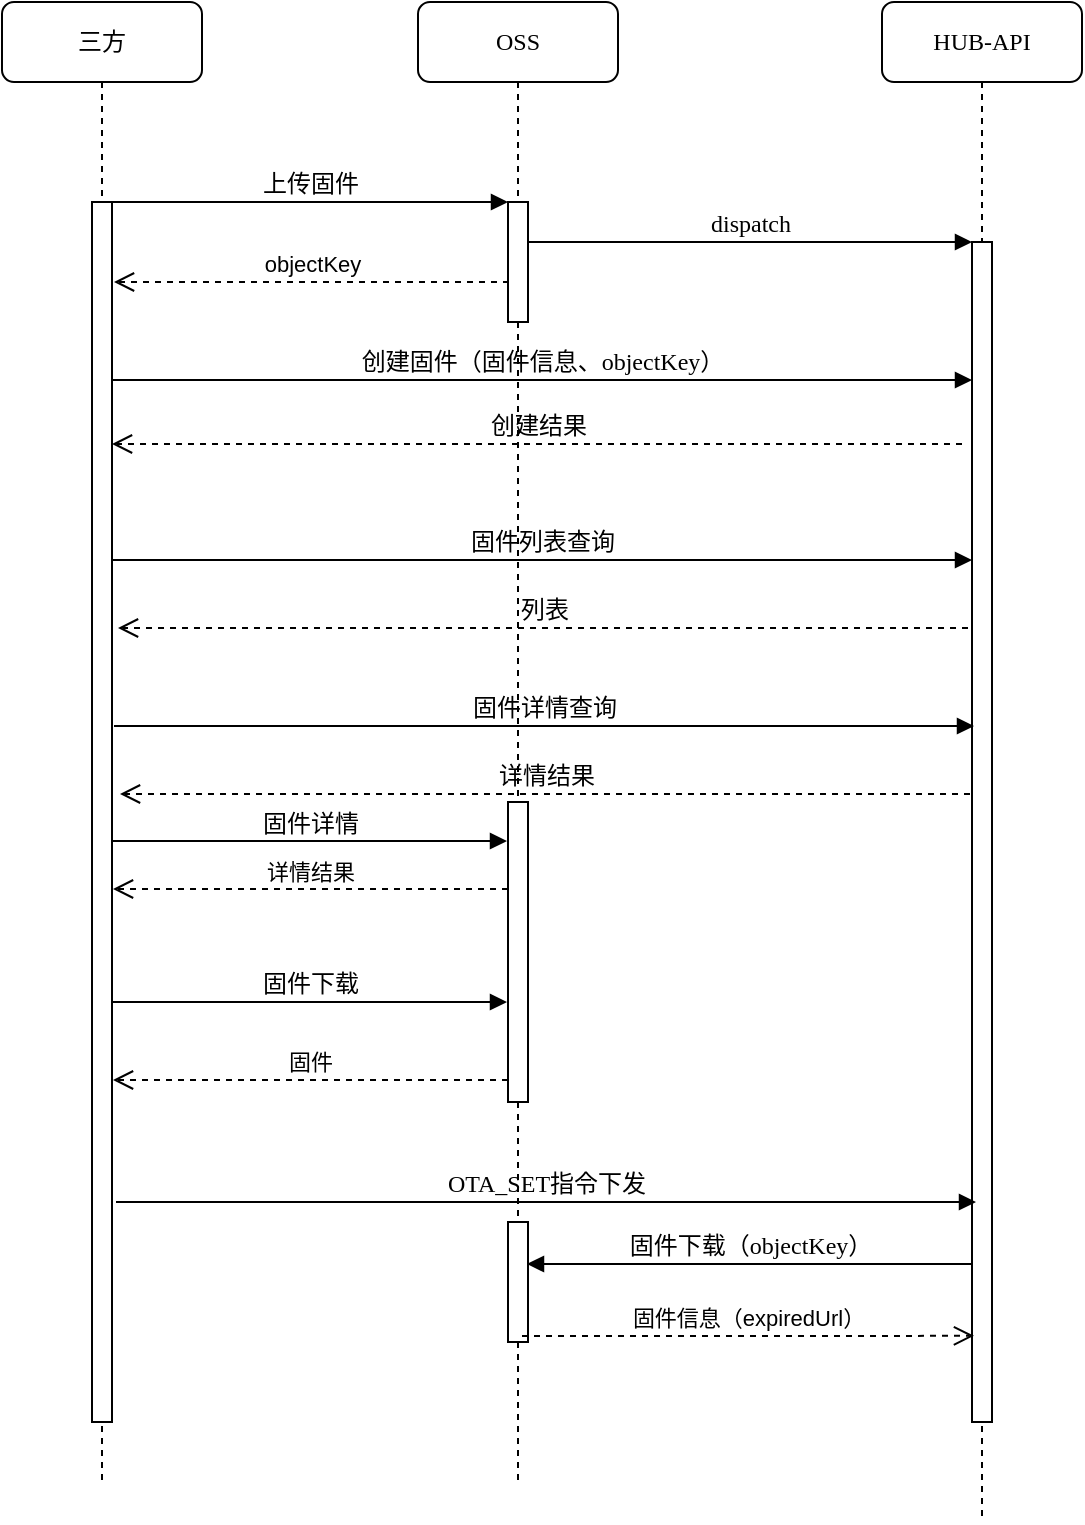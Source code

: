 <mxfile version="14.9.6" type="github">
  <diagram name="Page-1" id="13e1069c-82ec-6db2-03f1-153e76fe0fe0">
    <mxGraphModel dx="821" dy="532" grid="1" gridSize="10" guides="1" tooltips="1" connect="1" arrows="1" fold="1" page="1" pageScale="1" pageWidth="1100" pageHeight="850" background="none" math="0" shadow="0">
      <root>
        <mxCell id="0" />
        <mxCell id="1" parent="0" />
        <mxCell id="7baba1c4bc27f4b0-2" value="OSS" style="shape=umlLifeline;perimeter=lifelinePerimeter;whiteSpace=wrap;html=1;container=1;collapsible=0;recursiveResize=0;outlineConnect=0;rounded=1;shadow=0;comic=0;labelBackgroundColor=none;strokeWidth=1;fontFamily=Verdana;fontSize=12;align=center;" parent="1" vertex="1">
          <mxGeometry x="308" y="80" width="100" height="740" as="geometry" />
        </mxCell>
        <mxCell id="7baba1c4bc27f4b0-10" value="" style="html=1;points=[];perimeter=orthogonalPerimeter;rounded=0;shadow=0;comic=0;labelBackgroundColor=none;strokeWidth=1;fontFamily=Verdana;fontSize=12;align=center;" parent="7baba1c4bc27f4b0-2" vertex="1">
          <mxGeometry x="45" y="100" width="10" height="60" as="geometry" />
        </mxCell>
        <mxCell id="7baba1c4bc27f4b0-3" value="HUB-API" style="shape=umlLifeline;perimeter=lifelinePerimeter;whiteSpace=wrap;html=1;container=1;collapsible=0;recursiveResize=0;outlineConnect=0;rounded=1;shadow=0;comic=0;labelBackgroundColor=none;strokeWidth=1;fontFamily=Verdana;fontSize=12;align=center;" parent="1" vertex="1">
          <mxGeometry x="540" y="80" width="100" height="760" as="geometry" />
        </mxCell>
        <mxCell id="7baba1c4bc27f4b0-13" value="" style="html=1;points=[];perimeter=orthogonalPerimeter;rounded=0;shadow=0;comic=0;labelBackgroundColor=none;strokeWidth=1;fontFamily=Verdana;fontSize=12;align=center;" parent="7baba1c4bc27f4b0-3" vertex="1">
          <mxGeometry x="45" y="120" width="10" height="590" as="geometry" />
        </mxCell>
        <mxCell id="7baba1c4bc27f4b0-8" value="三方" style="shape=umlLifeline;perimeter=lifelinePerimeter;whiteSpace=wrap;html=1;container=1;collapsible=0;recursiveResize=0;outlineConnect=0;rounded=1;shadow=0;comic=0;labelBackgroundColor=none;strokeWidth=1;fontFamily=Verdana;fontSize=12;align=center;" parent="1" vertex="1">
          <mxGeometry x="100" y="80" width="100" height="740" as="geometry" />
        </mxCell>
        <mxCell id="7baba1c4bc27f4b0-9" value="" style="html=1;points=[];perimeter=orthogonalPerimeter;rounded=0;shadow=0;comic=0;labelBackgroundColor=none;strokeWidth=1;fontFamily=Verdana;fontSize=12;align=center;" parent="7baba1c4bc27f4b0-8" vertex="1">
          <mxGeometry x="45" y="100" width="10" height="610" as="geometry" />
        </mxCell>
        <mxCell id="7baba1c4bc27f4b0-23" value="固件列表查询" style="html=1;verticalAlign=bottom;endArrow=block;entryX=0;entryY=0;labelBackgroundColor=none;fontFamily=Verdana;fontSize=12;" parent="1" edge="1">
          <mxGeometry relative="1" as="geometry">
            <mxPoint x="155" y="359.0" as="sourcePoint" />
            <mxPoint x="585" y="359.0" as="targetPoint" />
          </mxGeometry>
        </mxCell>
        <mxCell id="7baba1c4bc27f4b0-11" value="上传固件" style="html=1;verticalAlign=bottom;endArrow=block;entryX=0;entryY=0;labelBackgroundColor=none;fontFamily=Verdana;fontSize=12;edgeStyle=elbowEdgeStyle;elbow=vertical;" parent="1" source="7baba1c4bc27f4b0-9" target="7baba1c4bc27f4b0-10" edge="1">
          <mxGeometry relative="1" as="geometry">
            <mxPoint x="220" y="190" as="sourcePoint" />
          </mxGeometry>
        </mxCell>
        <mxCell id="7baba1c4bc27f4b0-14" value="dispatch" style="html=1;verticalAlign=bottom;endArrow=block;entryX=0;entryY=0;labelBackgroundColor=none;fontFamily=Verdana;fontSize=12;edgeStyle=elbowEdgeStyle;elbow=vertical;" parent="1" source="7baba1c4bc27f4b0-10" target="7baba1c4bc27f4b0-13" edge="1">
          <mxGeometry relative="1" as="geometry">
            <mxPoint x="438" y="200" as="sourcePoint" />
          </mxGeometry>
        </mxCell>
        <mxCell id="L69lFb7E2IQTXerms_Y1-1" value="objectKey" style="html=1;verticalAlign=bottom;endArrow=open;dashed=1;endSize=8;" edge="1" parent="1">
          <mxGeometry relative="1" as="geometry">
            <mxPoint x="353.5" y="220" as="sourcePoint" />
            <mxPoint x="156" y="220" as="targetPoint" />
          </mxGeometry>
        </mxCell>
        <mxCell id="L69lFb7E2IQTXerms_Y1-4" value="创建固件（固件信息、objectKey）" style="html=1;verticalAlign=bottom;endArrow=block;entryX=0;entryY=0;labelBackgroundColor=none;fontFamily=Verdana;fontSize=12;" edge="1" parent="1">
          <mxGeometry relative="1" as="geometry">
            <mxPoint x="155" y="269.0" as="sourcePoint" />
            <mxPoint x="585" y="269.0" as="targetPoint" />
          </mxGeometry>
        </mxCell>
        <mxCell id="L69lFb7E2IQTXerms_Y1-6" value="创建结果" style="html=1;verticalAlign=bottom;endArrow=open;dashed=1;endSize=8;labelBackgroundColor=none;fontFamily=Verdana;fontSize=12;edgeStyle=elbowEdgeStyle;elbow=vertical;" edge="1" parent="1">
          <mxGeometry relative="1" as="geometry">
            <mxPoint x="155" y="301" as="targetPoint" />
            <Array as="points">
              <mxPoint x="460" y="301" />
              <mxPoint x="570" y="591" />
            </Array>
            <mxPoint x="580" y="301" as="sourcePoint" />
          </mxGeometry>
        </mxCell>
        <mxCell id="L69lFb7E2IQTXerms_Y1-7" value="列表" style="html=1;verticalAlign=bottom;endArrow=open;dashed=1;endSize=8;labelBackgroundColor=none;fontFamily=Verdana;fontSize=12;edgeStyle=elbowEdgeStyle;elbow=vertical;" edge="1" parent="1">
          <mxGeometry relative="1" as="geometry">
            <mxPoint x="158" y="393" as="targetPoint" />
            <Array as="points">
              <mxPoint x="463" y="393" />
              <mxPoint x="573" y="683" />
            </Array>
            <mxPoint x="583" y="393" as="sourcePoint" />
          </mxGeometry>
        </mxCell>
        <mxCell id="L69lFb7E2IQTXerms_Y1-8" value="固件详情查询" style="html=1;verticalAlign=bottom;endArrow=block;entryX=0;entryY=0;labelBackgroundColor=none;fontFamily=Verdana;fontSize=12;" edge="1" parent="1">
          <mxGeometry relative="1" as="geometry">
            <mxPoint x="156" y="442.0" as="sourcePoint" />
            <mxPoint x="586" y="442.0" as="targetPoint" />
          </mxGeometry>
        </mxCell>
        <mxCell id="L69lFb7E2IQTXerms_Y1-9" value="详情结果" style="html=1;verticalAlign=bottom;endArrow=open;dashed=1;endSize=8;labelBackgroundColor=none;fontFamily=Verdana;fontSize=12;edgeStyle=elbowEdgeStyle;elbow=vertical;" edge="1" parent="1">
          <mxGeometry relative="1" as="geometry">
            <mxPoint x="159" y="476" as="targetPoint" />
            <Array as="points">
              <mxPoint x="464" y="476" />
              <mxPoint x="574" y="766" />
            </Array>
            <mxPoint x="584" y="476" as="sourcePoint" />
          </mxGeometry>
        </mxCell>
        <mxCell id="L69lFb7E2IQTXerms_Y1-10" value="" style="html=1;points=[];perimeter=orthogonalPerimeter;rounded=0;shadow=0;comic=0;labelBackgroundColor=none;strokeWidth=1;fontFamily=Verdana;fontSize=12;align=center;" vertex="1" parent="1">
          <mxGeometry x="353" y="480" width="10" height="150" as="geometry" />
        </mxCell>
        <mxCell id="L69lFb7E2IQTXerms_Y1-11" value="固件详情" style="html=1;verticalAlign=bottom;endArrow=block;entryX=0;entryY=0;labelBackgroundColor=none;fontFamily=Verdana;fontSize=12;edgeStyle=elbowEdgeStyle;elbow=horizontal;" edge="1" parent="1">
          <mxGeometry relative="1" as="geometry">
            <mxPoint x="154.5" y="499.5" as="sourcePoint" />
            <mxPoint x="352.5" y="499.5" as="targetPoint" />
          </mxGeometry>
        </mxCell>
        <mxCell id="L69lFb7E2IQTXerms_Y1-12" value="详情结果" style="html=1;verticalAlign=bottom;endArrow=open;dashed=1;endSize=8;" edge="1" parent="1">
          <mxGeometry relative="1" as="geometry">
            <mxPoint x="353" y="523.5" as="sourcePoint" />
            <mxPoint x="155.5" y="523.5" as="targetPoint" />
          </mxGeometry>
        </mxCell>
        <mxCell id="L69lFb7E2IQTXerms_Y1-13" value="固件下载" style="html=1;verticalAlign=bottom;endArrow=block;entryX=0;entryY=0;labelBackgroundColor=none;fontFamily=Verdana;fontSize=12;edgeStyle=elbowEdgeStyle;elbow=vertical;" edge="1" parent="1">
          <mxGeometry relative="1" as="geometry">
            <mxPoint x="154.5" y="580" as="sourcePoint" />
            <mxPoint x="352.5" y="580" as="targetPoint" />
          </mxGeometry>
        </mxCell>
        <mxCell id="L69lFb7E2IQTXerms_Y1-14" value="固件" style="html=1;verticalAlign=bottom;endArrow=open;dashed=1;endSize=8;" edge="1" parent="1">
          <mxGeometry relative="1" as="geometry">
            <mxPoint x="353" y="619" as="sourcePoint" />
            <mxPoint x="155.5" y="619" as="targetPoint" />
          </mxGeometry>
        </mxCell>
        <mxCell id="L69lFb7E2IQTXerms_Y1-17" value="OTA_SET指令下发" style="html=1;verticalAlign=bottom;endArrow=block;entryX=0;entryY=0;labelBackgroundColor=none;fontFamily=Verdana;fontSize=12;" edge="1" parent="1">
          <mxGeometry relative="1" as="geometry">
            <mxPoint x="157" y="680.0" as="sourcePoint" />
            <mxPoint x="587" y="680.0" as="targetPoint" />
          </mxGeometry>
        </mxCell>
        <mxCell id="L69lFb7E2IQTXerms_Y1-18" value="" style="html=1;points=[];perimeter=orthogonalPerimeter;rounded=0;shadow=0;comic=0;labelBackgroundColor=none;strokeWidth=1;fontFamily=Verdana;fontSize=12;align=center;" vertex="1" parent="1">
          <mxGeometry x="353" y="690" width="10" height="60" as="geometry" />
        </mxCell>
        <mxCell id="L69lFb7E2IQTXerms_Y1-19" value="固件下载（objectKey）" style="html=1;verticalAlign=bottom;endArrow=block;labelBackgroundColor=none;fontFamily=Verdana;fontSize=12;" edge="1" parent="1">
          <mxGeometry relative="1" as="geometry">
            <mxPoint x="585" y="711" as="sourcePoint" />
            <mxPoint x="362.5" y="711" as="targetPoint" />
          </mxGeometry>
        </mxCell>
        <mxCell id="L69lFb7E2IQTXerms_Y1-20" value="固件信息（expiredUrl）" style="html=1;verticalAlign=bottom;endArrow=open;dashed=1;endSize=8;entryX=0.1;entryY=0.927;entryDx=0;entryDy=0;entryPerimeter=0;" edge="1" parent="1" target="7baba1c4bc27f4b0-13">
          <mxGeometry relative="1" as="geometry">
            <mxPoint x="360" y="747" as="sourcePoint" />
            <mxPoint x="420" y="750" as="targetPoint" />
          </mxGeometry>
        </mxCell>
      </root>
    </mxGraphModel>
  </diagram>
</mxfile>
